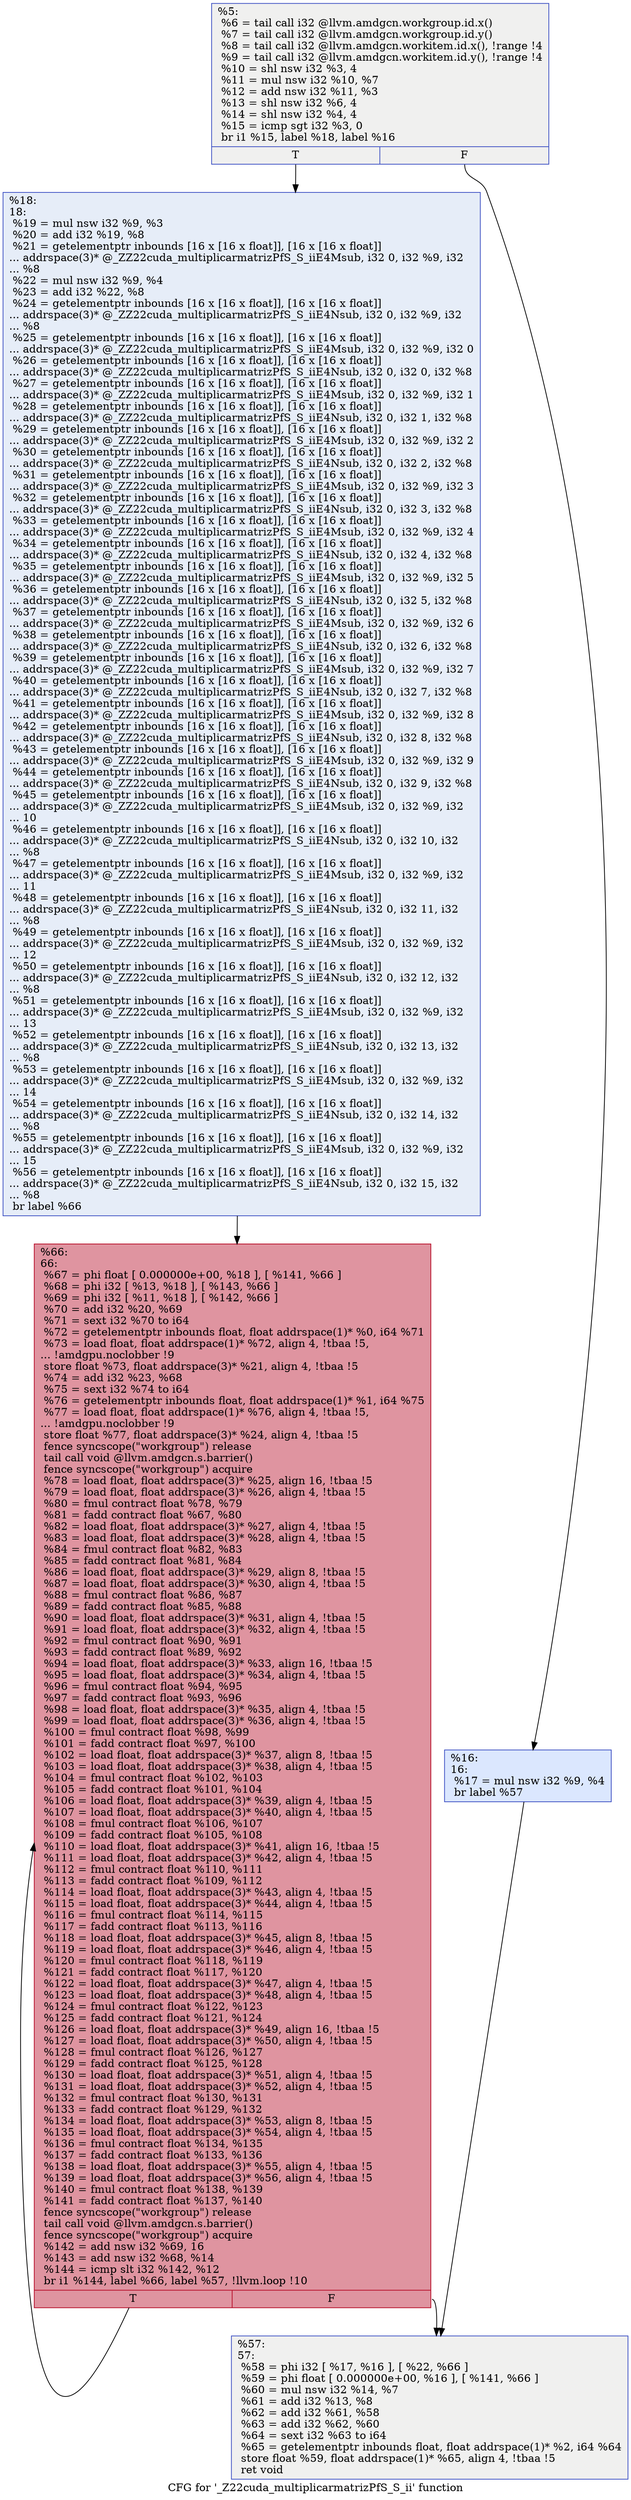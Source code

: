 digraph "CFG for '_Z22cuda_multiplicarmatrizPfS_S_ii' function" {
	label="CFG for '_Z22cuda_multiplicarmatrizPfS_S_ii' function";

	Node0x5142410 [shape=record,color="#3d50c3ff", style=filled, fillcolor="#dedcdb70",label="{%5:\l  %6 = tail call i32 @llvm.amdgcn.workgroup.id.x()\l  %7 = tail call i32 @llvm.amdgcn.workgroup.id.y()\l  %8 = tail call i32 @llvm.amdgcn.workitem.id.x(), !range !4\l  %9 = tail call i32 @llvm.amdgcn.workitem.id.y(), !range !4\l  %10 = shl nsw i32 %3, 4\l  %11 = mul nsw i32 %10, %7\l  %12 = add nsw i32 %11, %3\l  %13 = shl nsw i32 %6, 4\l  %14 = shl nsw i32 %4, 4\l  %15 = icmp sgt i32 %3, 0\l  br i1 %15, label %18, label %16\l|{<s0>T|<s1>F}}"];
	Node0x5142410:s0 -> Node0x51447d0;
	Node0x5142410:s1 -> Node0x5144860;
	Node0x5144860 [shape=record,color="#3d50c3ff", style=filled, fillcolor="#aec9fc70",label="{%16:\l16:                                               \l  %17 = mul nsw i32 %9, %4\l  br label %57\l}"];
	Node0x5144860 -> Node0x5144ab0;
	Node0x51447d0 [shape=record,color="#3d50c3ff", style=filled, fillcolor="#c7d7f070",label="{%18:\l18:                                               \l  %19 = mul nsw i32 %9, %3\l  %20 = add i32 %19, %8\l  %21 = getelementptr inbounds [16 x [16 x float]], [16 x [16 x float]]\l... addrspace(3)* @_ZZ22cuda_multiplicarmatrizPfS_S_iiE4Msub, i32 0, i32 %9, i32\l... %8\l  %22 = mul nsw i32 %9, %4\l  %23 = add i32 %22, %8\l  %24 = getelementptr inbounds [16 x [16 x float]], [16 x [16 x float]]\l... addrspace(3)* @_ZZ22cuda_multiplicarmatrizPfS_S_iiE4Nsub, i32 0, i32 %9, i32\l... %8\l  %25 = getelementptr inbounds [16 x [16 x float]], [16 x [16 x float]]\l... addrspace(3)* @_ZZ22cuda_multiplicarmatrizPfS_S_iiE4Msub, i32 0, i32 %9, i32 0\l  %26 = getelementptr inbounds [16 x [16 x float]], [16 x [16 x float]]\l... addrspace(3)* @_ZZ22cuda_multiplicarmatrizPfS_S_iiE4Nsub, i32 0, i32 0, i32 %8\l  %27 = getelementptr inbounds [16 x [16 x float]], [16 x [16 x float]]\l... addrspace(3)* @_ZZ22cuda_multiplicarmatrizPfS_S_iiE4Msub, i32 0, i32 %9, i32 1\l  %28 = getelementptr inbounds [16 x [16 x float]], [16 x [16 x float]]\l... addrspace(3)* @_ZZ22cuda_multiplicarmatrizPfS_S_iiE4Nsub, i32 0, i32 1, i32 %8\l  %29 = getelementptr inbounds [16 x [16 x float]], [16 x [16 x float]]\l... addrspace(3)* @_ZZ22cuda_multiplicarmatrizPfS_S_iiE4Msub, i32 0, i32 %9, i32 2\l  %30 = getelementptr inbounds [16 x [16 x float]], [16 x [16 x float]]\l... addrspace(3)* @_ZZ22cuda_multiplicarmatrizPfS_S_iiE4Nsub, i32 0, i32 2, i32 %8\l  %31 = getelementptr inbounds [16 x [16 x float]], [16 x [16 x float]]\l... addrspace(3)* @_ZZ22cuda_multiplicarmatrizPfS_S_iiE4Msub, i32 0, i32 %9, i32 3\l  %32 = getelementptr inbounds [16 x [16 x float]], [16 x [16 x float]]\l... addrspace(3)* @_ZZ22cuda_multiplicarmatrizPfS_S_iiE4Nsub, i32 0, i32 3, i32 %8\l  %33 = getelementptr inbounds [16 x [16 x float]], [16 x [16 x float]]\l... addrspace(3)* @_ZZ22cuda_multiplicarmatrizPfS_S_iiE4Msub, i32 0, i32 %9, i32 4\l  %34 = getelementptr inbounds [16 x [16 x float]], [16 x [16 x float]]\l... addrspace(3)* @_ZZ22cuda_multiplicarmatrizPfS_S_iiE4Nsub, i32 0, i32 4, i32 %8\l  %35 = getelementptr inbounds [16 x [16 x float]], [16 x [16 x float]]\l... addrspace(3)* @_ZZ22cuda_multiplicarmatrizPfS_S_iiE4Msub, i32 0, i32 %9, i32 5\l  %36 = getelementptr inbounds [16 x [16 x float]], [16 x [16 x float]]\l... addrspace(3)* @_ZZ22cuda_multiplicarmatrizPfS_S_iiE4Nsub, i32 0, i32 5, i32 %8\l  %37 = getelementptr inbounds [16 x [16 x float]], [16 x [16 x float]]\l... addrspace(3)* @_ZZ22cuda_multiplicarmatrizPfS_S_iiE4Msub, i32 0, i32 %9, i32 6\l  %38 = getelementptr inbounds [16 x [16 x float]], [16 x [16 x float]]\l... addrspace(3)* @_ZZ22cuda_multiplicarmatrizPfS_S_iiE4Nsub, i32 0, i32 6, i32 %8\l  %39 = getelementptr inbounds [16 x [16 x float]], [16 x [16 x float]]\l... addrspace(3)* @_ZZ22cuda_multiplicarmatrizPfS_S_iiE4Msub, i32 0, i32 %9, i32 7\l  %40 = getelementptr inbounds [16 x [16 x float]], [16 x [16 x float]]\l... addrspace(3)* @_ZZ22cuda_multiplicarmatrizPfS_S_iiE4Nsub, i32 0, i32 7, i32 %8\l  %41 = getelementptr inbounds [16 x [16 x float]], [16 x [16 x float]]\l... addrspace(3)* @_ZZ22cuda_multiplicarmatrizPfS_S_iiE4Msub, i32 0, i32 %9, i32 8\l  %42 = getelementptr inbounds [16 x [16 x float]], [16 x [16 x float]]\l... addrspace(3)* @_ZZ22cuda_multiplicarmatrizPfS_S_iiE4Nsub, i32 0, i32 8, i32 %8\l  %43 = getelementptr inbounds [16 x [16 x float]], [16 x [16 x float]]\l... addrspace(3)* @_ZZ22cuda_multiplicarmatrizPfS_S_iiE4Msub, i32 0, i32 %9, i32 9\l  %44 = getelementptr inbounds [16 x [16 x float]], [16 x [16 x float]]\l... addrspace(3)* @_ZZ22cuda_multiplicarmatrizPfS_S_iiE4Nsub, i32 0, i32 9, i32 %8\l  %45 = getelementptr inbounds [16 x [16 x float]], [16 x [16 x float]]\l... addrspace(3)* @_ZZ22cuda_multiplicarmatrizPfS_S_iiE4Msub, i32 0, i32 %9, i32\l... 10\l  %46 = getelementptr inbounds [16 x [16 x float]], [16 x [16 x float]]\l... addrspace(3)* @_ZZ22cuda_multiplicarmatrizPfS_S_iiE4Nsub, i32 0, i32 10, i32\l... %8\l  %47 = getelementptr inbounds [16 x [16 x float]], [16 x [16 x float]]\l... addrspace(3)* @_ZZ22cuda_multiplicarmatrizPfS_S_iiE4Msub, i32 0, i32 %9, i32\l... 11\l  %48 = getelementptr inbounds [16 x [16 x float]], [16 x [16 x float]]\l... addrspace(3)* @_ZZ22cuda_multiplicarmatrizPfS_S_iiE4Nsub, i32 0, i32 11, i32\l... %8\l  %49 = getelementptr inbounds [16 x [16 x float]], [16 x [16 x float]]\l... addrspace(3)* @_ZZ22cuda_multiplicarmatrizPfS_S_iiE4Msub, i32 0, i32 %9, i32\l... 12\l  %50 = getelementptr inbounds [16 x [16 x float]], [16 x [16 x float]]\l... addrspace(3)* @_ZZ22cuda_multiplicarmatrizPfS_S_iiE4Nsub, i32 0, i32 12, i32\l... %8\l  %51 = getelementptr inbounds [16 x [16 x float]], [16 x [16 x float]]\l... addrspace(3)* @_ZZ22cuda_multiplicarmatrizPfS_S_iiE4Msub, i32 0, i32 %9, i32\l... 13\l  %52 = getelementptr inbounds [16 x [16 x float]], [16 x [16 x float]]\l... addrspace(3)* @_ZZ22cuda_multiplicarmatrizPfS_S_iiE4Nsub, i32 0, i32 13, i32\l... %8\l  %53 = getelementptr inbounds [16 x [16 x float]], [16 x [16 x float]]\l... addrspace(3)* @_ZZ22cuda_multiplicarmatrizPfS_S_iiE4Msub, i32 0, i32 %9, i32\l... 14\l  %54 = getelementptr inbounds [16 x [16 x float]], [16 x [16 x float]]\l... addrspace(3)* @_ZZ22cuda_multiplicarmatrizPfS_S_iiE4Nsub, i32 0, i32 14, i32\l... %8\l  %55 = getelementptr inbounds [16 x [16 x float]], [16 x [16 x float]]\l... addrspace(3)* @_ZZ22cuda_multiplicarmatrizPfS_S_iiE4Msub, i32 0, i32 %9, i32\l... 15\l  %56 = getelementptr inbounds [16 x [16 x float]], [16 x [16 x float]]\l... addrspace(3)* @_ZZ22cuda_multiplicarmatrizPfS_S_iiE4Nsub, i32 0, i32 15, i32\l... %8\l  br label %66\l}"];
	Node0x51447d0 -> Node0x5144ce0;
	Node0x5144ab0 [shape=record,color="#3d50c3ff", style=filled, fillcolor="#dedcdb70",label="{%57:\l57:                                               \l  %58 = phi i32 [ %17, %16 ], [ %22, %66 ]\l  %59 = phi float [ 0.000000e+00, %16 ], [ %141, %66 ]\l  %60 = mul nsw i32 %14, %7\l  %61 = add i32 %13, %8\l  %62 = add i32 %61, %58\l  %63 = add i32 %62, %60\l  %64 = sext i32 %63 to i64\l  %65 = getelementptr inbounds float, float addrspace(1)* %2, i64 %64\l  store float %59, float addrspace(1)* %65, align 4, !tbaa !5\l  ret void\l}"];
	Node0x5144ce0 [shape=record,color="#b70d28ff", style=filled, fillcolor="#b70d2870",label="{%66:\l66:                                               \l  %67 = phi float [ 0.000000e+00, %18 ], [ %141, %66 ]\l  %68 = phi i32 [ %13, %18 ], [ %143, %66 ]\l  %69 = phi i32 [ %11, %18 ], [ %142, %66 ]\l  %70 = add i32 %20, %69\l  %71 = sext i32 %70 to i64\l  %72 = getelementptr inbounds float, float addrspace(1)* %0, i64 %71\l  %73 = load float, float addrspace(1)* %72, align 4, !tbaa !5,\l... !amdgpu.noclobber !9\l  store float %73, float addrspace(3)* %21, align 4, !tbaa !5\l  %74 = add i32 %23, %68\l  %75 = sext i32 %74 to i64\l  %76 = getelementptr inbounds float, float addrspace(1)* %1, i64 %75\l  %77 = load float, float addrspace(1)* %76, align 4, !tbaa !5,\l... !amdgpu.noclobber !9\l  store float %77, float addrspace(3)* %24, align 4, !tbaa !5\l  fence syncscope(\"workgroup\") release\l  tail call void @llvm.amdgcn.s.barrier()\l  fence syncscope(\"workgroup\") acquire\l  %78 = load float, float addrspace(3)* %25, align 16, !tbaa !5\l  %79 = load float, float addrspace(3)* %26, align 4, !tbaa !5\l  %80 = fmul contract float %78, %79\l  %81 = fadd contract float %67, %80\l  %82 = load float, float addrspace(3)* %27, align 4, !tbaa !5\l  %83 = load float, float addrspace(3)* %28, align 4, !tbaa !5\l  %84 = fmul contract float %82, %83\l  %85 = fadd contract float %81, %84\l  %86 = load float, float addrspace(3)* %29, align 8, !tbaa !5\l  %87 = load float, float addrspace(3)* %30, align 4, !tbaa !5\l  %88 = fmul contract float %86, %87\l  %89 = fadd contract float %85, %88\l  %90 = load float, float addrspace(3)* %31, align 4, !tbaa !5\l  %91 = load float, float addrspace(3)* %32, align 4, !tbaa !5\l  %92 = fmul contract float %90, %91\l  %93 = fadd contract float %89, %92\l  %94 = load float, float addrspace(3)* %33, align 16, !tbaa !5\l  %95 = load float, float addrspace(3)* %34, align 4, !tbaa !5\l  %96 = fmul contract float %94, %95\l  %97 = fadd contract float %93, %96\l  %98 = load float, float addrspace(3)* %35, align 4, !tbaa !5\l  %99 = load float, float addrspace(3)* %36, align 4, !tbaa !5\l  %100 = fmul contract float %98, %99\l  %101 = fadd contract float %97, %100\l  %102 = load float, float addrspace(3)* %37, align 8, !tbaa !5\l  %103 = load float, float addrspace(3)* %38, align 4, !tbaa !5\l  %104 = fmul contract float %102, %103\l  %105 = fadd contract float %101, %104\l  %106 = load float, float addrspace(3)* %39, align 4, !tbaa !5\l  %107 = load float, float addrspace(3)* %40, align 4, !tbaa !5\l  %108 = fmul contract float %106, %107\l  %109 = fadd contract float %105, %108\l  %110 = load float, float addrspace(3)* %41, align 16, !tbaa !5\l  %111 = load float, float addrspace(3)* %42, align 4, !tbaa !5\l  %112 = fmul contract float %110, %111\l  %113 = fadd contract float %109, %112\l  %114 = load float, float addrspace(3)* %43, align 4, !tbaa !5\l  %115 = load float, float addrspace(3)* %44, align 4, !tbaa !5\l  %116 = fmul contract float %114, %115\l  %117 = fadd contract float %113, %116\l  %118 = load float, float addrspace(3)* %45, align 8, !tbaa !5\l  %119 = load float, float addrspace(3)* %46, align 4, !tbaa !5\l  %120 = fmul contract float %118, %119\l  %121 = fadd contract float %117, %120\l  %122 = load float, float addrspace(3)* %47, align 4, !tbaa !5\l  %123 = load float, float addrspace(3)* %48, align 4, !tbaa !5\l  %124 = fmul contract float %122, %123\l  %125 = fadd contract float %121, %124\l  %126 = load float, float addrspace(3)* %49, align 16, !tbaa !5\l  %127 = load float, float addrspace(3)* %50, align 4, !tbaa !5\l  %128 = fmul contract float %126, %127\l  %129 = fadd contract float %125, %128\l  %130 = load float, float addrspace(3)* %51, align 4, !tbaa !5\l  %131 = load float, float addrspace(3)* %52, align 4, !tbaa !5\l  %132 = fmul contract float %130, %131\l  %133 = fadd contract float %129, %132\l  %134 = load float, float addrspace(3)* %53, align 8, !tbaa !5\l  %135 = load float, float addrspace(3)* %54, align 4, !tbaa !5\l  %136 = fmul contract float %134, %135\l  %137 = fadd contract float %133, %136\l  %138 = load float, float addrspace(3)* %55, align 4, !tbaa !5\l  %139 = load float, float addrspace(3)* %56, align 4, !tbaa !5\l  %140 = fmul contract float %138, %139\l  %141 = fadd contract float %137, %140\l  fence syncscope(\"workgroup\") release\l  tail call void @llvm.amdgcn.s.barrier()\l  fence syncscope(\"workgroup\") acquire\l  %142 = add nsw i32 %69, 16\l  %143 = add nsw i32 %68, %14\l  %144 = icmp slt i32 %142, %12\l  br i1 %144, label %66, label %57, !llvm.loop !10\l|{<s0>T|<s1>F}}"];
	Node0x5144ce0:s0 -> Node0x5144ce0;
	Node0x5144ce0:s1 -> Node0x5144ab0;
}

